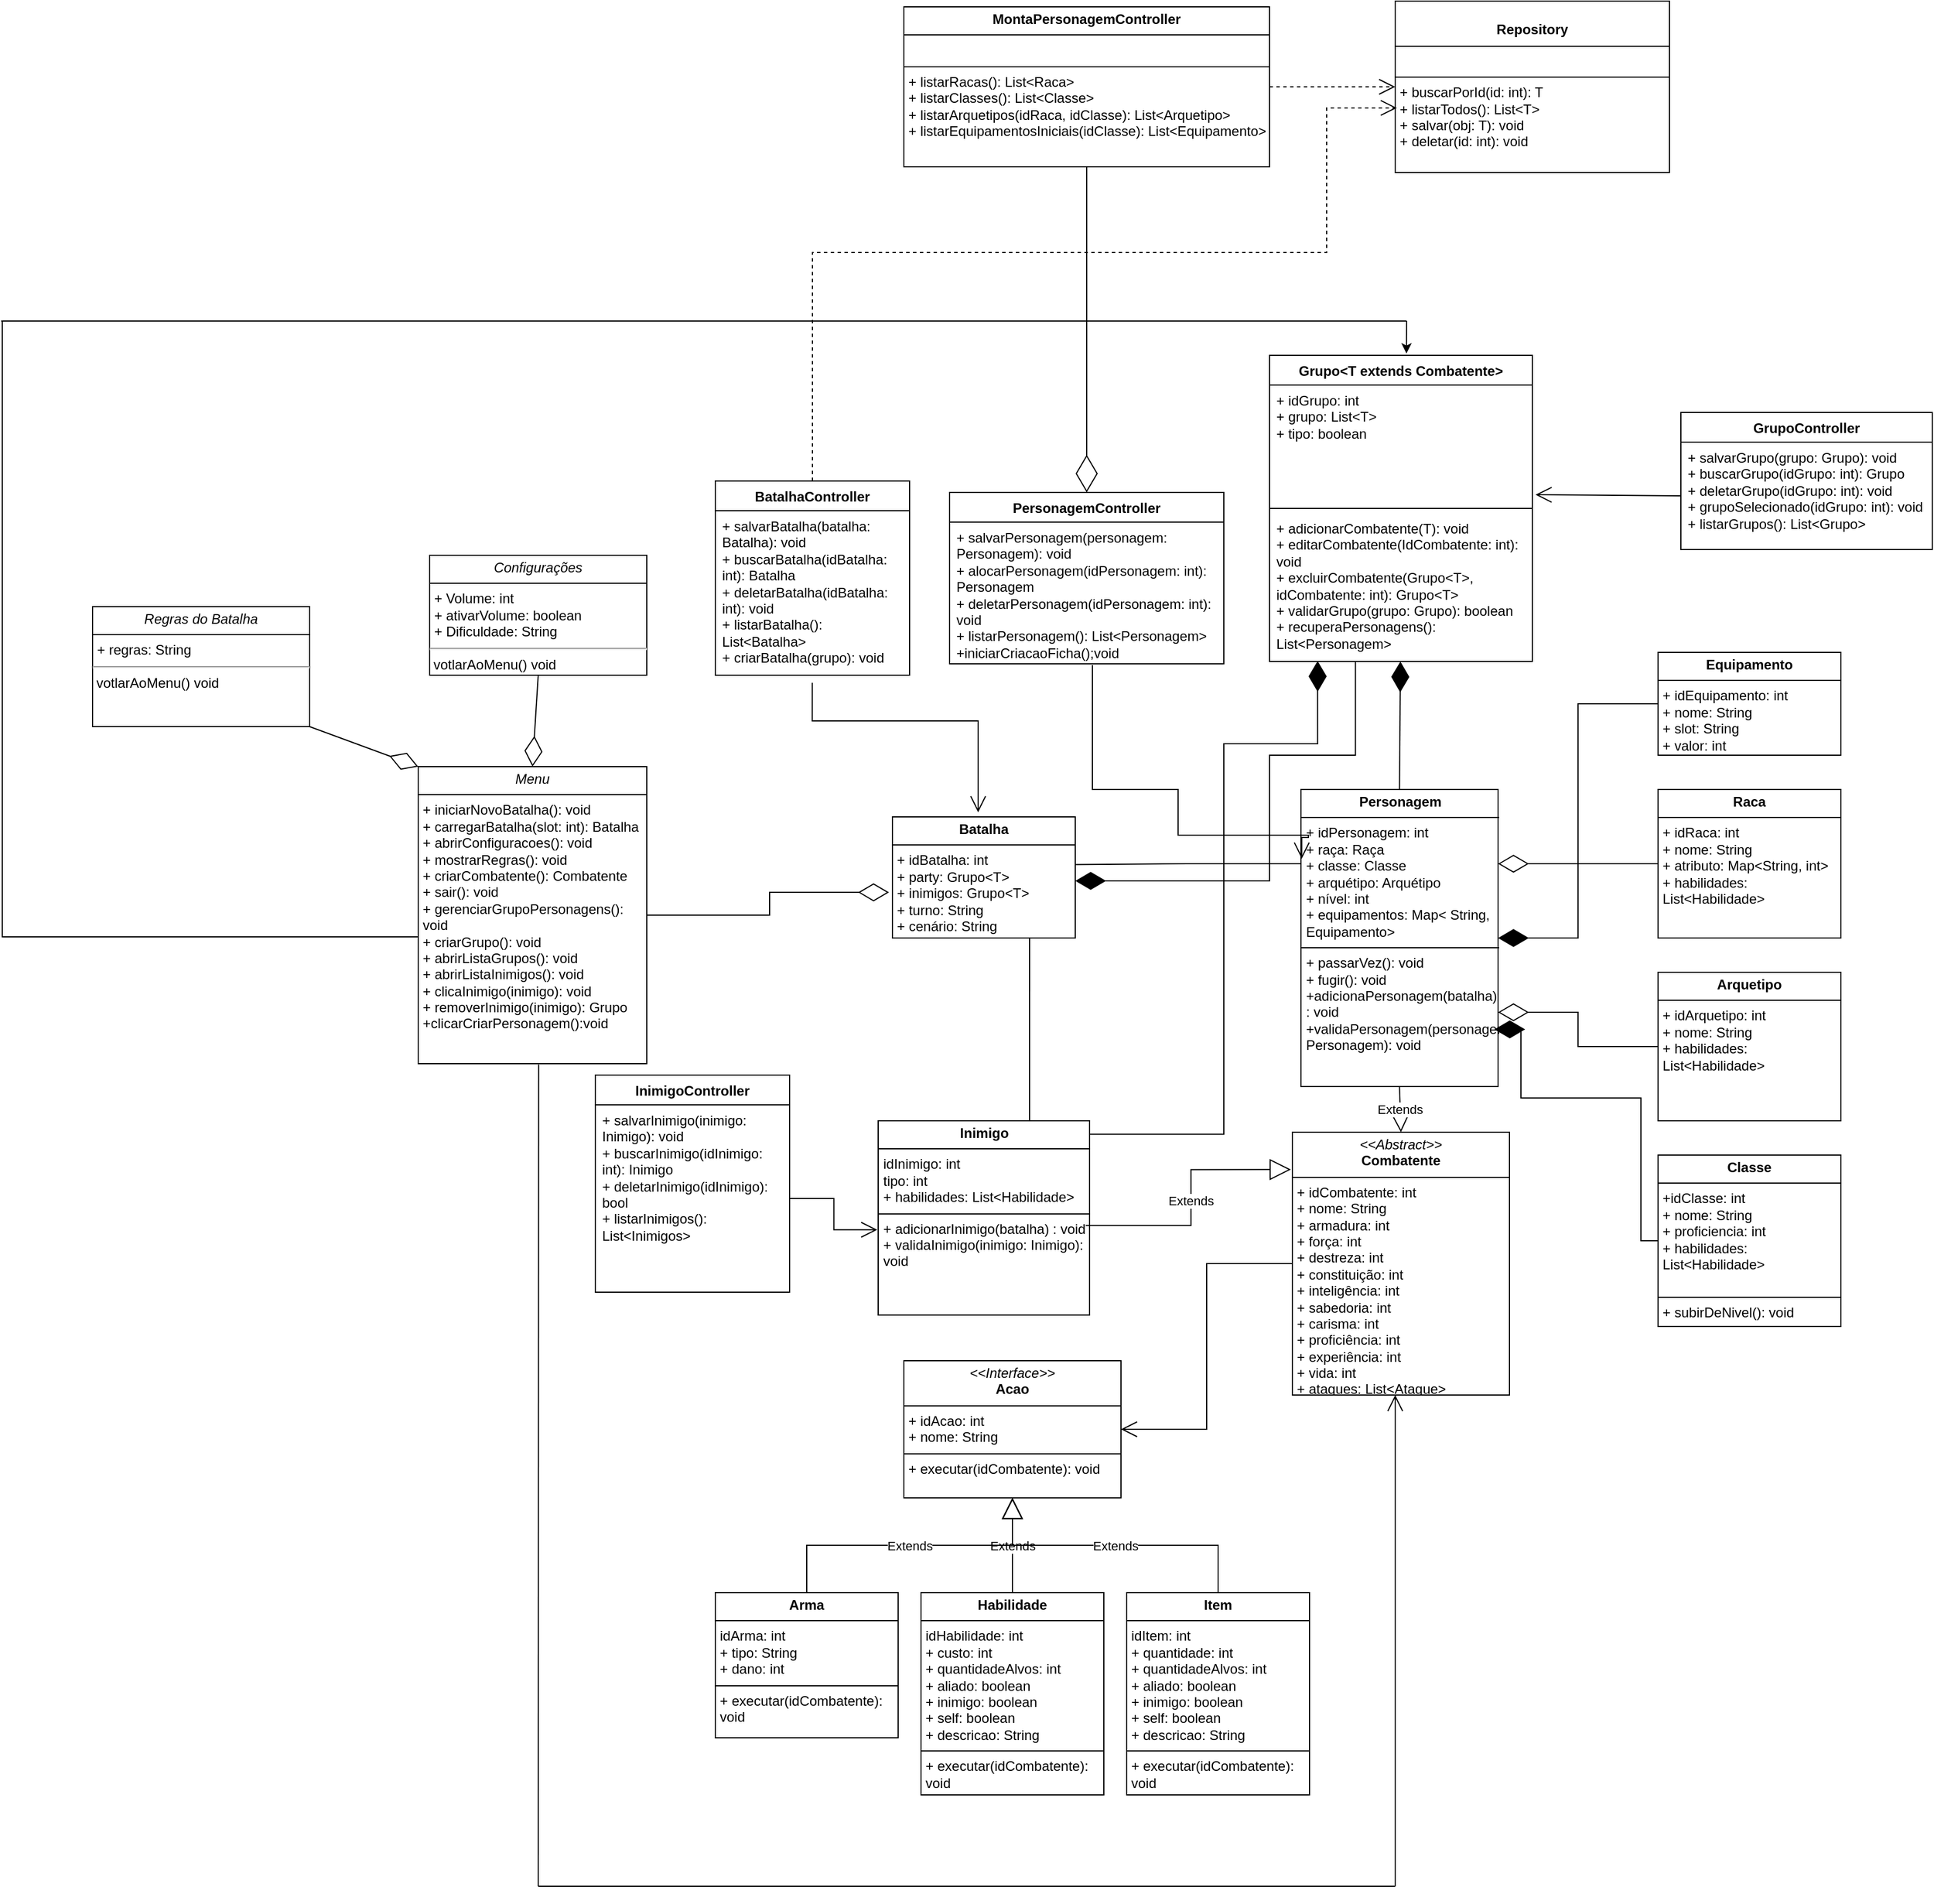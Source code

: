 <mxfile version="27.0.9">
  <diagram name="Página-1" id="_a5yPlvhvjvMh1GZJRpt">
    <mxGraphModel grid="1" page="1" gridSize="10" guides="1" tooltips="1" connect="1" arrows="1" fold="1" pageScale="1" pageWidth="9999" pageHeight="9999" math="0" shadow="0">
      <root>
        <mxCell id="0" />
        <mxCell id="1" parent="0" />
        <mxCell id="iHAAdWjE9QPSHCzv0lH9-59" value="" style="endArrow=diamondThin;endFill=0;endSize=24;html=1;rounded=0;exitX=0;exitY=0.5;exitDx=0;exitDy=0;entryX=1;entryY=0.25;entryDx=0;entryDy=0;edgeStyle=orthogonalEdgeStyle;" edge="1" parent="1" source="iHAAdWjE9QPSHCzv0lH9-84" target="iHAAdWjE9QPSHCzv0lH9-83">
          <mxGeometry width="160" relative="1" as="geometry">
            <mxPoint x="1168.4" y="161.99" as="sourcePoint" />
            <mxPoint x="960" y="110" as="targetPoint" />
          </mxGeometry>
        </mxCell>
        <mxCell id="iHAAdWjE9QPSHCzv0lH9-81" value="&lt;p style=&quot;margin:0px;margin-top:4px;text-align:center;&quot;&gt;&lt;i&gt;&amp;lt;&amp;lt;Abstract&amp;gt;&amp;gt;&lt;/i&gt;&lt;br&gt;&lt;b&gt;Combatente&lt;/b&gt;&lt;/p&gt;&lt;hr size=&quot;1&quot; style=&quot;border-style:solid;&quot;&gt;&lt;p style=&quot;margin:0px;margin-left:4px;&quot;&gt;+ idCombatente: int&lt;/p&gt;&lt;p style=&quot;margin:0px;margin-left:4px;&quot;&gt;+ nome: String&lt;/p&gt;&lt;p style=&quot;margin:0px;margin-left:4px;&quot;&gt;+ armadura: int&lt;/p&gt;&lt;p style=&quot;margin:0px;margin-left:4px;&quot;&gt;+ força: int&lt;/p&gt;&lt;p style=&quot;margin:0px;margin-left:4px;&quot;&gt;+ destreza: int&lt;/p&gt;&lt;p style=&quot;margin:0px;margin-left:4px;&quot;&gt;+ constituição: int&lt;/p&gt;&lt;p style=&quot;margin:0px;margin-left:4px;&quot;&gt;+ inteligência: int&lt;/p&gt;&lt;p style=&quot;margin:0px;margin-left:4px;&quot;&gt;+ sabedoria: int&lt;/p&gt;&lt;p style=&quot;margin:0px;margin-left:4px;&quot;&gt;+ carisma: int&lt;/p&gt;&lt;p style=&quot;margin:0px;margin-left:4px;&quot;&gt;+ proficiência: int&lt;/p&gt;&lt;p style=&quot;margin:0px;margin-left:4px;&quot;&gt;+ experiência: int&lt;/p&gt;&lt;p style=&quot;margin:0px;margin-left:4px;&quot;&gt;+ vida: int&lt;/p&gt;&lt;p style=&quot;margin:0px;margin-left:4px;&quot;&gt;+ ataques: List&amp;lt;Ataque&amp;gt;&lt;/p&gt;" style="verticalAlign=top;align=left;overflow=fill;html=1;whiteSpace=wrap;" vertex="1" parent="1">
          <mxGeometry x="1620" y="260" width="190" height="230" as="geometry" />
        </mxCell>
        <mxCell id="iHAAdWjE9QPSHCzv0lH9-82" value="&lt;p style=&quot;margin:0px;margin-top:4px;text-align:center;&quot;&gt;&lt;b&gt;Inimigo&lt;/b&gt;&lt;/p&gt;&lt;hr size=&quot;1&quot; style=&quot;border-style:solid;&quot;&gt;&lt;p style=&quot;margin:0px;margin-left:4px;&quot;&gt;idInimigo: int&lt;/p&gt;&lt;p style=&quot;margin:0px;margin-left:4px;&quot;&gt;tipo: int&lt;/p&gt;&lt;p style=&quot;margin:0px;margin-left:4px;&quot;&gt;+ habilidades: List&amp;lt;Habilidade&amp;gt;&lt;/p&gt;&lt;hr style=&quot;border-style: solid;&quot; size=&quot;1&quot;&gt;&lt;p style=&quot;margin: 0px 0px 0px 4px;&quot;&gt;+ adicionarInimigo(batalha) : void&lt;/p&gt;&lt;p style=&quot;margin: 0px 0px 0px 4px;&quot;&gt;+ validaInimigo(inimigo: Inimigo): void&lt;/p&gt;" style="verticalAlign=top;align=left;overflow=fill;html=1;whiteSpace=wrap;" vertex="1" parent="1">
          <mxGeometry x="1257.5" y="250" width="185" height="170" as="geometry" />
        </mxCell>
        <mxCell id="Cs_hhDHwrYSzgD-Kk5sW-1" style="edgeStyle=orthogonalEdgeStyle;rounded=0;orthogonalLoop=1;jettySize=auto;html=1;exitX=0;exitY=0.25;exitDx=0;exitDy=0;entryX=0.986;entryY=0.394;entryDx=0;entryDy=0;entryPerimeter=0;endArrow=none;startFill=0;" edge="1" parent="1" source="iHAAdWjE9QPSHCzv0lH9-83" target="iHAAdWjE9QPSHCzv0lH9-128">
          <mxGeometry relative="1" as="geometry">
            <mxPoint x="1470" y="25" as="targetPoint" />
          </mxGeometry>
        </mxCell>
        <mxCell id="iHAAdWjE9QPSHCzv0lH9-83" value="&lt;p style=&quot;margin:0px;margin-top:4px;text-align:center;&quot;&gt;&lt;b&gt;Personagem&lt;/b&gt;&lt;/p&gt;&lt;hr size=&quot;1&quot; style=&quot;border-style:solid;&quot;&gt;&lt;p style=&quot;margin:0px;margin-left:4px;&quot;&gt;+ idPersonagem: int&lt;/p&gt;&lt;p style=&quot;margin:0px;margin-left:4px;&quot;&gt;+ raça: Raça&lt;/p&gt;&lt;p style=&quot;margin:0px;margin-left:4px;&quot;&gt;+ classe: Classe&lt;/p&gt;&lt;p style=&quot;margin:0px;margin-left:4px;&quot;&gt;+ arquétipo: Arquétipo&lt;/p&gt;&lt;p style=&quot;margin:0px;margin-left:4px;&quot;&gt;+ nível: int&lt;/p&gt;&lt;p style=&quot;margin:0px;margin-left:4px;&quot;&gt;+ equipamentos: Map&amp;lt; String, Equipamento&amp;gt;&lt;/p&gt;&lt;hr size=&quot;1&quot; style=&quot;border-style:solid;&quot;&gt;&lt;p style=&quot;margin:0px;margin-left:4px;&quot;&gt;+ passarVez(): void&lt;/p&gt;&lt;p style=&quot;margin:0px;margin-left:4px;&quot;&gt;+ fugir(): void&lt;/p&gt;&lt;p style=&quot;margin:0px;margin-left:4px;&quot;&gt;+adicionaPersonagem(batalha) : void&lt;/p&gt;&lt;p style=&quot;margin:0px;margin-left:4px;&quot;&gt;+validaPersonagem(personagem: Personagem): void&lt;/p&gt;" style="verticalAlign=top;align=left;overflow=fill;html=1;whiteSpace=wrap;" vertex="1" parent="1">
          <mxGeometry x="1627.5" y="-40" width="172.5" height="260" as="geometry" />
        </mxCell>
        <mxCell id="iHAAdWjE9QPSHCzv0lH9-84" value="&lt;p style=&quot;margin:0px;margin-top:4px;text-align:center;&quot;&gt;&lt;b&gt;Equipamento&lt;/b&gt;&lt;/p&gt;&lt;hr size=&quot;1&quot; style=&quot;border-style:solid;&quot;&gt;&lt;p style=&quot;margin:0px;margin-left:4px;&quot;&gt;+ idEquipamento: int&lt;/p&gt;&lt;p style=&quot;margin:0px;margin-left:4px;&quot;&gt;+ nome: String&lt;/p&gt;&lt;p style=&quot;margin:0px;margin-left:4px;&quot;&gt;+ slot: String&lt;/p&gt;&lt;p style=&quot;margin:0px;margin-left:4px;&quot;&gt;+ valor: int&lt;/p&gt;" style="verticalAlign=top;align=left;overflow=fill;html=1;whiteSpace=wrap;" vertex="1" parent="1">
          <mxGeometry x="1940" y="-160" width="160" height="90" as="geometry" />
        </mxCell>
        <mxCell id="iHAAdWjE9QPSHCzv0lH9-87" value="&lt;p style=&quot;margin:0px;margin-top:4px;text-align:center;&quot;&gt;&lt;b&gt;Classe&lt;/b&gt;&lt;/p&gt;&lt;hr size=&quot;1&quot; style=&quot;border-style:solid;&quot;&gt;&lt;p style=&quot;margin:0px;margin-left:4px;&quot;&gt;+idClasse: int&lt;/p&gt;&lt;p style=&quot;margin:0px;margin-left:4px;&quot;&gt;+ nome: String&lt;/p&gt;&lt;p style=&quot;margin:0px;margin-left:4px;&quot;&gt;+ proficiencia: int&lt;/p&gt;&lt;p style=&quot;margin:0px;margin-left:4px;&quot;&gt;+ habilidades: List&amp;lt;Habilidade&amp;gt;&lt;/p&gt;&lt;p style=&quot;margin:0px;margin-left:4px;&quot;&gt;&lt;br&gt;&lt;/p&gt;&lt;hr size=&quot;1&quot; style=&quot;border-style:solid;&quot;&gt;&lt;p style=&quot;margin:0px;margin-left:4px;&quot;&gt;+ subirDeNivel(): void&lt;/p&gt;" style="verticalAlign=top;align=left;overflow=fill;html=1;whiteSpace=wrap;" vertex="1" parent="1">
          <mxGeometry x="1940" y="280" width="160" height="150" as="geometry" />
        </mxCell>
        <mxCell id="iHAAdWjE9QPSHCzv0lH9-88" value="&lt;p style=&quot;margin:0px;margin-top:4px;text-align:center;&quot;&gt;&lt;b&gt;Raca&lt;/b&gt;&lt;/p&gt;&lt;hr size=&quot;1&quot; style=&quot;border-style:solid;&quot;&gt;&lt;p style=&quot;margin:0px;margin-left:4px;&quot;&gt;+ idRaca: int&lt;/p&gt;&lt;p style=&quot;margin:0px;margin-left:4px;&quot;&gt;+ nome: String&lt;/p&gt;&lt;p style=&quot;margin:0px;margin-left:4px;&quot;&gt;+ atributo: Map&amp;lt;String, int&amp;gt;&lt;/p&gt;&lt;p style=&quot;margin:0px;margin-left:4px;&quot;&gt;+ habilidades: List&amp;lt;Habilidade&amp;gt;&lt;/p&gt;&lt;p style=&quot;margin:0px;margin-left:4px;&quot;&gt;&lt;br&gt;&lt;/p&gt;" style="verticalAlign=top;align=left;overflow=fill;html=1;whiteSpace=wrap;" vertex="1" parent="1">
          <mxGeometry x="1940" y="-40" width="160" height="130" as="geometry" />
        </mxCell>
        <mxCell id="iHAAdWjE9QPSHCzv0lH9-90" value="&lt;p style=&quot;margin:0px;margin-top:4px;text-align:center;&quot;&gt;&lt;b&gt;Arquetipo&lt;/b&gt;&lt;/p&gt;&lt;hr size=&quot;1&quot; style=&quot;border-style:solid;&quot;&gt;&lt;p style=&quot;margin:0px;margin-left:4px;&quot;&gt;+ idArquetipo: int&lt;/p&gt;&lt;p style=&quot;margin:0px;margin-left:4px;&quot;&gt;+ nome: String&lt;/p&gt;&lt;p style=&quot;margin:0px;margin-left:4px;&quot;&gt;+ habilidades: List&amp;lt;Habilidade&amp;gt;&lt;/p&gt;&lt;p style=&quot;margin:0px;margin-left:4px;&quot;&gt;&lt;br&gt;&lt;/p&gt;" style="verticalAlign=top;align=left;overflow=fill;html=1;whiteSpace=wrap;" vertex="1" parent="1">
          <mxGeometry x="1940" y="120" width="160" height="130" as="geometry" />
        </mxCell>
        <mxCell id="iHAAdWjE9QPSHCzv0lH9-128" value="&lt;p style=&quot;margin:0px;margin-top:4px;text-align:center;&quot;&gt;&lt;b&gt;Batalha&lt;/b&gt;&lt;/p&gt;&lt;hr size=&quot;1&quot; style=&quot;border-style:solid;&quot;&gt;&lt;p style=&quot;margin:0px;margin-left:4px;&quot;&gt;+ idBatalha: int&lt;/p&gt;&lt;p style=&quot;margin:0px;margin-left:4px;&quot;&gt;&lt;span style=&quot;background-color: transparent; color: light-dark(rgb(0, 0, 0), rgb(255, 255, 255));&quot;&gt;+ party: Grupo&amp;lt;T&amp;gt;&lt;/span&gt;&lt;/p&gt;&lt;p style=&quot;margin:0px;margin-left:4px;&quot;&gt;&lt;span style=&quot;background-color: transparent; color: light-dark(rgb(0, 0, 0), rgb(255, 255, 255));&quot;&gt;+ inimigos: Grupo&amp;lt;T&amp;gt;&lt;/span&gt;&lt;/p&gt;&lt;p style=&quot;margin:0px;margin-left:4px;&quot;&gt;+ turno: String&lt;/p&gt;&lt;p style=&quot;margin:0px;margin-left:4px;&quot;&gt;+ cenário: String&lt;/p&gt;" style="verticalAlign=top;align=left;overflow=fill;html=1;whiteSpace=wrap;" vertex="1" parent="1">
          <mxGeometry x="1270" y="-16" width="160" height="106" as="geometry" />
        </mxCell>
        <mxCell id="iHAAdWjE9QPSHCzv0lH9-138" value="&lt;p style=&quot;margin:0px;margin-top:4px;text-align:center;&quot;&gt;&lt;b&gt;Item&lt;/b&gt;&lt;/p&gt;&lt;hr size=&quot;1&quot; style=&quot;border-style:solid;&quot;&gt;&lt;p style=&quot;margin:0px;margin-left:4px;&quot;&gt;idItem: int&lt;/p&gt;&lt;p style=&quot;margin:0px;margin-left:4px;&quot;&gt;+&amp;nbsp;&lt;span style=&quot;background-color: transparent; color: light-dark(rgb(0, 0, 0), rgb(255, 255, 255));&quot;&gt;quantidade: int&lt;/span&gt;&lt;/p&gt;&lt;p style=&quot;margin: 0px 0px 0px 4px;&quot;&gt;+ quantidadeAlvos: int&lt;/p&gt;&lt;p style=&quot;margin: 0px 0px 0px 4px;&quot;&gt;+ aliado: boolean&lt;/p&gt;&lt;p style=&quot;margin: 0px 0px 0px 4px;&quot;&gt;+ inimigo: boolean&lt;/p&gt;&lt;p style=&quot;margin: 0px 0px 0px 4px;&quot;&gt;+ self: boolean&lt;/p&gt;&lt;p style=&quot;margin: 0px 0px 0px 4px;&quot;&gt;+ descricao: String&lt;/p&gt;&lt;hr size=&quot;1&quot; style=&quot;border-style:solid;&quot;&gt;&lt;p style=&quot;margin:0px;margin-left:4px;&quot;&gt;+ executar(idCombatente): void&lt;/p&gt;" style="verticalAlign=top;align=left;overflow=fill;html=1;whiteSpace=wrap;" vertex="1" parent="1">
          <mxGeometry x="1475" y="663" width="160" height="177" as="geometry" />
        </mxCell>
        <mxCell id="iHAAdWjE9QPSHCzv0lH9-140" value="&lt;p style=&quot;margin:0px;margin-top:4px;text-align:center;&quot;&gt;&lt;b&gt;Habilidade&lt;/b&gt;&lt;/p&gt;&lt;hr size=&quot;1&quot; style=&quot;border-style:solid;&quot;&gt;&lt;p style=&quot;margin:0px;margin-left:4px;&quot;&gt;&lt;span style=&quot;background-color: transparent; color: light-dark(rgb(0, 0, 0), rgb(255, 255, 255));&quot;&gt;idHabilidade: int&lt;/span&gt;&lt;/p&gt;&lt;p style=&quot;margin:0px;margin-left:4px;&quot;&gt;&lt;span style=&quot;background-color: transparent; color: light-dark(rgb(0, 0, 0), rgb(255, 255, 255));&quot;&gt;+&amp;nbsp;&lt;/span&gt;&lt;span style=&quot;background-color: transparent; color: light-dark(rgb(0, 0, 0), rgb(255, 255, 255));&quot;&gt;custo: int&lt;/span&gt;&lt;/p&gt;&lt;p style=&quot;margin: 0px 0px 0px 4px;&quot;&gt;+ quantidadeAlvos: int&lt;/p&gt;&lt;p style=&quot;margin: 0px 0px 0px 4px;&quot;&gt;+ aliado: boolean&lt;/p&gt;&lt;p style=&quot;margin: 0px 0px 0px 4px;&quot;&gt;+ inimigo: boolean&lt;/p&gt;&lt;p style=&quot;margin: 0px 0px 0px 4px;&quot;&gt;+ self: boolean&lt;/p&gt;&lt;p style=&quot;margin: 0px 0px 0px 4px;&quot;&gt;+ descricao: String&lt;/p&gt;&lt;hr size=&quot;1&quot; style=&quot;border-style:solid;&quot;&gt;&lt;p style=&quot;margin:0px;margin-left:4px;&quot;&gt;+&amp;nbsp;&lt;span style=&quot;background-color: transparent; color: light-dark(rgb(0, 0, 0), rgb(255, 255, 255));&quot;&gt;executar(idCombatente): void&lt;/span&gt;&lt;/p&gt;" style="verticalAlign=top;align=left;overflow=fill;html=1;whiteSpace=wrap;" vertex="1" parent="1">
          <mxGeometry x="1295" y="663" width="160" height="177" as="geometry" />
        </mxCell>
        <mxCell id="iHAAdWjE9QPSHCzv0lH9-141" value="&lt;p style=&quot;margin:0px;margin-top:4px;text-align:center;&quot;&gt;&lt;b&gt;Arma&lt;/b&gt;&lt;/p&gt;&lt;hr size=&quot;1&quot; style=&quot;border-style:solid;&quot;&gt;&lt;p style=&quot;margin:0px;margin-left:4px;&quot;&gt;idArma: int&lt;/p&gt;&lt;p style=&quot;margin:0px;margin-left:4px;&quot;&gt;+ tipo: String&lt;/p&gt;&lt;p style=&quot;margin:0px;margin-left:4px;&quot;&gt;+ dano: int&lt;/p&gt;&lt;hr size=&quot;1&quot; style=&quot;border-style:solid;&quot;&gt;&lt;p style=&quot;margin:0px;margin-left:4px;&quot;&gt;+&amp;nbsp;&lt;span style=&quot;background-color: transparent; color: light-dark(rgb(0, 0, 0), rgb(255, 255, 255));&quot;&gt;executar(idCombatente): void&lt;/span&gt;&lt;/p&gt;" style="verticalAlign=top;align=left;overflow=fill;html=1;whiteSpace=wrap;" vertex="1" parent="1">
          <mxGeometry x="1115" y="663" width="160" height="127" as="geometry" />
        </mxCell>
        <mxCell id="iHAAdWjE9QPSHCzv0lH9-142" value="" style="endArrow=open;endFill=1;endSize=12;html=1;rounded=0;exitX=0;exitY=0.5;exitDx=0;exitDy=0;entryX=1;entryY=0.5;entryDx=0;entryDy=0;edgeStyle=orthogonalEdgeStyle;" edge="1" parent="1" source="iHAAdWjE9QPSHCzv0lH9-81" target="iHAAdWjE9QPSHCzv0lH9-143">
          <mxGeometry width="160" relative="1" as="geometry">
            <mxPoint x="1350" y="390" as="sourcePoint" />
            <mxPoint x="1520" y="420" as="targetPoint" />
          </mxGeometry>
        </mxCell>
        <mxCell id="iHAAdWjE9QPSHCzv0lH9-143" value="&lt;p style=&quot;margin:0px;margin-top:4px;text-align:center;&quot;&gt;&lt;i&gt;&amp;lt;&amp;lt;Interface&amp;gt;&amp;gt;&lt;/i&gt;&lt;br&gt;&lt;b&gt;Acao&lt;/b&gt;&lt;/p&gt;&lt;hr size=&quot;1&quot; style=&quot;border-style:solid;&quot;&gt;&lt;p style=&quot;margin:0px;margin-left:4px;&quot;&gt;+ idAcao: int&lt;/p&gt;&lt;p style=&quot;margin:0px;margin-left:4px;&quot;&gt;+ nome: String&lt;/p&gt;&lt;hr size=&quot;1&quot; style=&quot;border-style:solid;&quot;&gt;&lt;p style=&quot;margin:0px;margin-left:4px;&quot;&gt;+ executar(idCombatente): void&lt;/p&gt;" style="verticalAlign=top;align=left;overflow=fill;html=1;whiteSpace=wrap;" vertex="1" parent="1">
          <mxGeometry x="1280" y="460" width="190" height="120" as="geometry" />
        </mxCell>
        <mxCell id="iHAAdWjE9QPSHCzv0lH9-144" value="" style="endArrow=diamondThin;endFill=0;endSize=24;html=1;rounded=0;exitX=0;exitY=0.5;exitDx=0;exitDy=0;entryX=1;entryY=0.75;entryDx=0;entryDy=0;edgeStyle=orthogonalEdgeStyle;" edge="1" parent="1" source="iHAAdWjE9QPSHCzv0lH9-90" target="iHAAdWjE9QPSHCzv0lH9-83">
          <mxGeometry width="160" relative="1" as="geometry">
            <mxPoint x="1880" y="270" as="sourcePoint" />
            <mxPoint x="2040" y="270" as="targetPoint" />
          </mxGeometry>
        </mxCell>
        <mxCell id="iHAAdWjE9QPSHCzv0lH9-145" value="" style="endArrow=diamondThin;endFill=1;endSize=24;html=1;rounded=0;entryX=1;entryY=0.5;entryDx=0;entryDy=0;exitX=0;exitY=0.5;exitDx=0;exitDy=0;edgeStyle=orthogonalEdgeStyle;" edge="1" parent="1" source="iHAAdWjE9QPSHCzv0lH9-88" target="iHAAdWjE9QPSHCzv0lH9-83">
          <mxGeometry width="160" relative="1" as="geometry">
            <mxPoint x="1880" y="150" as="sourcePoint" />
            <mxPoint x="2040" y="150" as="targetPoint" />
          </mxGeometry>
        </mxCell>
        <mxCell id="iHAAdWjE9QPSHCzv0lH9-146" value="" style="endArrow=diamondThin;endFill=1;endSize=24;html=1;rounded=0;entryX=0.75;entryY=1;entryDx=0;entryDy=0;edgeStyle=orthogonalEdgeStyle;" edge="1" parent="1">
          <mxGeometry width="160" relative="1" as="geometry">
            <mxPoint x="1940" y="355" as="sourcePoint" />
            <mxPoint x="1823.75" y="170" as="targetPoint" />
            <Array as="points">
              <mxPoint x="1925" y="355" />
              <mxPoint x="1925" y="230" />
              <mxPoint x="1820" y="230" />
            </Array>
          </mxGeometry>
        </mxCell>
        <mxCell id="JM1ONhOtBjRij3e5JYiU-17" value="" style="edgeStyle=orthogonalEdgeStyle;rounded=0;orthogonalLoop=1;jettySize=auto;html=1;endArrow=none;startFill=0;" edge="1" parent="1" source="VGVoNSdA1kauDRPLX8II-2">
          <mxGeometry relative="1" as="geometry">
            <mxPoint x="490" y="-450" as="targetPoint" />
            <Array as="points">
              <mxPoint x="491" y="89" />
              <mxPoint x="491" y="-450" />
            </Array>
          </mxGeometry>
        </mxCell>
        <mxCell id="VGVoNSdA1kauDRPLX8II-2" value="&lt;p style=&quot;margin:0px;margin-top:4px;text-align:center;&quot;&gt;&lt;i&gt;Menu&lt;/i&gt;&lt;/p&gt;&lt;hr size=&quot;1&quot; style=&quot;border-style:solid;&quot;&gt;&lt;p style=&quot;margin:0px;margin-left:4px;&quot;&gt;+ iniciarNovoBatalha(): void&amp;nbsp; &amp;nbsp; &amp;nbsp; &amp;nbsp;&lt;/p&gt;&lt;p style=&quot;margin:0px;margin-left:4px;&quot;&gt;+ carregarBatalha(slot: int): Batalha&lt;/p&gt;&lt;p style=&quot;margin:0px;margin-left:4px;&quot;&gt;+ abrirConfiguracoes(): void&amp;nbsp;&lt;/p&gt;&lt;p style=&quot;margin:0px;margin-left:4px;&quot;&gt;+ mostrarRegras(): void&lt;/p&gt;&lt;p style=&quot;margin:0px;margin-left:4px;&quot;&gt;+ criarCombatente(): Combatente&lt;/p&gt;&lt;p style=&quot;margin:0px;margin-left:4px;&quot;&gt;+ sair(): void&lt;/p&gt;&lt;p style=&quot;margin:0px;margin-left:4px;&quot;&gt;+ gerenciarGrupoPersonagens(): void&lt;/p&gt;&lt;p style=&quot;margin:0px;margin-left:4px;&quot;&gt;+ criarGrupo(): void&lt;/p&gt;&lt;p style=&quot;margin:0px;margin-left:4px;&quot;&gt;+ abrirListaGrupos(): void&lt;/p&gt;&lt;p style=&quot;margin:0px;margin-left:4px;&quot;&gt;+ abrirListaInimigos(): void&lt;/p&gt;&lt;p style=&quot;margin:0px;margin-left:4px;&quot;&gt;+ clicaInimigo(inimigo): void&lt;/p&gt;&lt;p style=&quot;margin:0px;margin-left:4px;&quot;&gt;+ removerInimigo(inimigo): Grupo&lt;/p&gt;&lt;p style=&quot;margin:0px;margin-left:4px;&quot;&gt;+clicarCriarPersonagem():void&lt;/p&gt;" style="verticalAlign=top;align=left;overflow=fill;html=1;whiteSpace=wrap;" vertex="1" parent="1">
          <mxGeometry x="855" y="-60" width="200" height="260" as="geometry" />
        </mxCell>
        <mxCell id="VGVoNSdA1kauDRPLX8II-4" value="&lt;p style=&quot;margin:0px;margin-top:4px;text-align:center;&quot;&gt;&lt;i&gt;Regras do Batalha&lt;/i&gt;&lt;/p&gt;&lt;hr size=&quot;1&quot; style=&quot;border-style:solid;&quot;&gt;&lt;p style=&quot;margin:0px;margin-left:4px;&quot;&gt;+ regras: String&lt;/p&gt;&lt;hr&gt;&amp;nbsp;votlarAoMenu() void" style="verticalAlign=top;align=left;overflow=fill;html=1;whiteSpace=wrap;" vertex="1" parent="1">
          <mxGeometry x="570" y="-200" width="190" height="105" as="geometry" />
        </mxCell>
        <mxCell id="VGVoNSdA1kauDRPLX8II-14" value="&lt;p style=&quot;margin:0px;margin-top:4px;text-align:center;&quot;&gt;&lt;i&gt;Configurações&lt;/i&gt;&lt;/p&gt;&lt;hr size=&quot;1&quot; style=&quot;border-style:solid;&quot;&gt;&lt;p style=&quot;margin:0px;margin-left:4px;&quot;&gt;+ Volume: int&lt;/p&gt;&lt;p style=&quot;margin:0px;margin-left:4px;&quot;&gt;+ ativarVolume: boolean&lt;/p&gt;&lt;p style=&quot;margin:0px;margin-left:4px;&quot;&gt;+ Dificuldade: String&lt;/p&gt;&lt;hr&gt;&amp;nbsp;votlarAoMenu() void" style="verticalAlign=top;align=left;overflow=fill;html=1;whiteSpace=wrap;" vertex="1" parent="1">
          <mxGeometry x="865" y="-245" width="190" height="105" as="geometry" />
        </mxCell>
        <mxCell id="VGVoNSdA1kauDRPLX8II-16" value="" style="endArrow=open;endFill=1;endSize=12;html=1;rounded=0;entryX=0.5;entryY=1;entryDx=0;entryDy=0;" edge="1" parent="1">
          <mxGeometry width="160" relative="1" as="geometry">
            <mxPoint x="1710" y="920" as="sourcePoint" />
            <mxPoint x="1710" y="490" as="targetPoint" />
          </mxGeometry>
        </mxCell>
        <mxCell id="VGVoNSdA1kauDRPLX8II-19" value="" style="endArrow=none;html=1;rounded=0;" edge="1" parent="1">
          <mxGeometry width="50" height="50" relative="1" as="geometry">
            <mxPoint x="960" y="920" as="sourcePoint" />
            <mxPoint x="1710" y="920" as="targetPoint" />
          </mxGeometry>
        </mxCell>
        <mxCell id="VGVoNSdA1kauDRPLX8II-21" value="" style="endArrow=none;html=1;rounded=0;exitX=0.527;exitY=1.003;exitDx=0;exitDy=0;exitPerimeter=0;" edge="1" parent="1" source="VGVoNSdA1kauDRPLX8II-2">
          <mxGeometry width="50" height="50" relative="1" as="geometry">
            <mxPoint x="960" y="130" as="sourcePoint" />
            <mxPoint x="960" y="920" as="targetPoint" />
          </mxGeometry>
        </mxCell>
        <mxCell id="oElnw2Wf1D5d3-JwbpOK-4" value="" style="endArrow=diamondThin;endFill=0;endSize=24;html=1;rounded=0;exitX=0.5;exitY=1;exitDx=0;exitDy=0;entryX=0.5;entryY=0;entryDx=0;entryDy=0;" edge="1" parent="1" source="VGVoNSdA1kauDRPLX8II-14" target="VGVoNSdA1kauDRPLX8II-2">
          <mxGeometry width="160" relative="1" as="geometry">
            <mxPoint x="980" y="40" as="sourcePoint" />
            <mxPoint x="1140" y="40" as="targetPoint" />
          </mxGeometry>
        </mxCell>
        <mxCell id="oElnw2Wf1D5d3-JwbpOK-5" value="" style="endArrow=diamondThin;endFill=0;endSize=24;html=1;rounded=0;exitX=1;exitY=1;exitDx=0;exitDy=0;entryX=0;entryY=0;entryDx=0;entryDy=0;" edge="1" parent="1" source="VGVoNSdA1kauDRPLX8II-4" target="VGVoNSdA1kauDRPLX8II-2">
          <mxGeometry width="160" relative="1" as="geometry">
            <mxPoint x="1110" y="210" as="sourcePoint" />
            <mxPoint x="1270" y="210" as="targetPoint" />
          </mxGeometry>
        </mxCell>
        <mxCell id="oElnw2Wf1D5d3-JwbpOK-6" value="" style="endArrow=diamondThin;endFill=0;endSize=24;html=1;rounded=0;exitX=1;exitY=0.5;exitDx=0;exitDy=0;entryX=-0.019;entryY=0.623;entryDx=0;entryDy=0;entryPerimeter=0;edgeStyle=orthogonalEdgeStyle;" edge="1" parent="1" source="VGVoNSdA1kauDRPLX8II-2" target="iHAAdWjE9QPSHCzv0lH9-128">
          <mxGeometry width="160" relative="1" as="geometry">
            <mxPoint x="1110" y="40" as="sourcePoint" />
            <mxPoint x="1270" y="40" as="targetPoint" />
          </mxGeometry>
        </mxCell>
        <mxCell id="JM1ONhOtBjRij3e5JYiU-7" value="Grupo&amp;lt;T extends Combatente&amp;gt;" style="swimlane;fontStyle=1;align=center;verticalAlign=top;childLayout=stackLayout;horizontal=1;startSize=26;horizontalStack=0;resizeParent=1;resizeParentMax=0;resizeLast=0;collapsible=1;marginBottom=0;whiteSpace=wrap;html=1;" vertex="1" parent="1">
          <mxGeometry x="1600" y="-420" width="230" height="268" as="geometry">
            <mxRectangle x="220" y="60" width="70" height="30" as="alternateBounds" />
          </mxGeometry>
        </mxCell>
        <mxCell id="JM1ONhOtBjRij3e5JYiU-8" value="&lt;div&gt;+ idGrupo: int&lt;/div&gt;+ grupo: List&amp;lt;T&amp;gt;&lt;br&gt;+ tipo: boolean" style="text;strokeColor=none;fillColor=none;align=left;verticalAlign=top;spacingLeft=4;spacingRight=4;overflow=hidden;rotatable=0;points=[[0,0.5],[1,0.5]];portConstraint=eastwest;whiteSpace=wrap;html=1;" vertex="1" parent="JM1ONhOtBjRij3e5JYiU-7">
          <mxGeometry y="26" width="230" height="104" as="geometry" />
        </mxCell>
        <mxCell id="JM1ONhOtBjRij3e5JYiU-9" value="" style="line;strokeWidth=1;fillColor=none;align=left;verticalAlign=middle;spacingTop=-1;spacingLeft=3;spacingRight=3;rotatable=0;labelPosition=right;points=[];portConstraint=eastwest;strokeColor=inherit;" vertex="1" parent="JM1ONhOtBjRij3e5JYiU-7">
          <mxGeometry y="130" width="230" height="8" as="geometry" />
        </mxCell>
        <mxCell id="JM1ONhOtBjRij3e5JYiU-10" value="&lt;div&gt;&lt;span style=&quot;background-color: transparent; color: light-dark(rgb(0, 0, 0), rgb(255, 255, 255));&quot;&gt;+ adicionarCombatente&lt;/span&gt;&lt;span style=&quot;background-color: transparent; color: light-dark(rgb(0, 0, 0), rgb(255, 255, 255));&quot;&gt;(T&lt;/span&gt;&lt;span style=&quot;background-color: transparent; color: light-dark(rgb(0, 0, 0), rgb(255, 255, 255));&quot;&gt;): void&lt;/span&gt;&lt;/div&gt;&lt;div&gt;+ editarCombatente&lt;span style=&quot;background-color: transparent; color: light-dark(rgb(0, 0, 0), rgb(255, 255, 255));&quot;&gt;(IdCombatente: int&lt;/span&gt;&lt;span style=&quot;background-color: transparent; color: light-dark(rgb(0, 0, 0), rgb(255, 255, 255));&quot;&gt;): void&lt;/span&gt;&lt;div&gt;&lt;span style=&quot;background-color: transparent; color: light-dark(rgb(0, 0, 0), rgb(255, 255, 255));&quot;&gt;+ excluirCombatente(Grupo&amp;lt;T&amp;gt;, idCombatente: int): Grupo&amp;lt;T&amp;gt;&lt;/span&gt;&lt;/div&gt;&lt;/div&gt;&lt;div&gt;+ validarGrupo(grupo: Grupo): boolean&lt;span style=&quot;background-color: transparent; color: light-dark(rgb(0, 0, 0), rgb(255, 255, 255));&quot;&gt;&lt;/span&gt;&lt;/div&gt;&lt;div&gt;+ recuperaPersonagens(): List&amp;lt;Personagem&amp;gt;&lt;/div&gt;" style="text;strokeColor=none;fillColor=none;align=left;verticalAlign=top;spacingLeft=4;spacingRight=4;overflow=hidden;rotatable=0;points=[[0,0.5],[1,0.5]];portConstraint=eastwest;whiteSpace=wrap;html=1;" vertex="1" parent="JM1ONhOtBjRij3e5JYiU-7">
          <mxGeometry y="138" width="230" height="130" as="geometry" />
        </mxCell>
        <mxCell id="JM1ONhOtBjRij3e5JYiU-13" value="" style="endArrow=diamondThin;endFill=1;endSize=24;html=1;rounded=0;exitX=0.5;exitY=0;exitDx=0;exitDy=0;" edge="1" parent="1" source="iHAAdWjE9QPSHCzv0lH9-83" target="JM1ONhOtBjRij3e5JYiU-10">
          <mxGeometry width="160" relative="1" as="geometry">
            <mxPoint x="1800" y="-96" as="sourcePoint" />
            <mxPoint x="1650" y="-70" as="targetPoint" />
          </mxGeometry>
        </mxCell>
        <mxCell id="JM1ONhOtBjRij3e5JYiU-20" value="" style="endArrow=none;html=1;rounded=0;startFill=0;edgeStyle=orthogonalEdgeStyle;" edge="1" parent="1">
          <mxGeometry width="50" height="50" relative="1" as="geometry">
            <mxPoint x="490" y="-450" as="sourcePoint" />
            <mxPoint x="1720" y="-450" as="targetPoint" />
            <Array as="points">
              <mxPoint x="490" y="-450" />
            </Array>
          </mxGeometry>
        </mxCell>
        <mxCell id="JM1ONhOtBjRij3e5JYiU-23" value="" style="endArrow=classic;html=1;rounded=0;entryX=0.521;entryY=-0.006;entryDx=0;entryDy=0;entryPerimeter=0;" edge="1" parent="1" target="JM1ONhOtBjRij3e5JYiU-7">
          <mxGeometry width="50" height="50" relative="1" as="geometry">
            <mxPoint x="1720" y="-450" as="sourcePoint" />
            <mxPoint x="1730" y="-450" as="targetPoint" />
          </mxGeometry>
        </mxCell>
        <mxCell id="mDxcm6M0Cwam5z7Qv1Eb-4" value="GrupoController" style="swimlane;fontStyle=1;align=center;verticalAlign=top;childLayout=stackLayout;horizontal=1;startSize=26;horizontalStack=0;resizeParent=1;resizeParentMax=0;resizeLast=0;collapsible=1;marginBottom=0;whiteSpace=wrap;html=1;" vertex="1" parent="1">
          <mxGeometry x="1960" y="-370" width="220" height="120" as="geometry" />
        </mxCell>
        <mxCell id="mDxcm6M0Cwam5z7Qv1Eb-5" value="&lt;div&gt;&lt;div&gt;&lt;span style=&quot;background-color: transparent; color: light-dark(rgb(0, 0, 0), rgb(255, 255, 255));&quot;&gt;+ salvarGrupo(grupo: Grupo): void&lt;/span&gt;&lt;/div&gt;&lt;/div&gt;&lt;div&gt;&lt;div&gt;+ buscarGrupo(idGrupo: int): Grupo&lt;/div&gt;&lt;div&gt;+ deletarGrupo(idGrupo: int): void&lt;/div&gt;&lt;div&gt;+ grupoSelecionado(idGrupo: int): void&lt;/div&gt;&lt;div&gt;+ listarGrupos(): List&amp;lt;Grupo&amp;gt;&lt;/div&gt;&lt;/div&gt;" style="text;strokeColor=none;fillColor=none;align=left;verticalAlign=top;spacingLeft=4;spacingRight=4;overflow=hidden;rotatable=0;points=[[0,0.5],[1,0.5]];portConstraint=eastwest;whiteSpace=wrap;html=1;" vertex="1" parent="mDxcm6M0Cwam5z7Qv1Eb-4">
          <mxGeometry y="26" width="220" height="94" as="geometry" />
        </mxCell>
        <mxCell id="mDxcm6M0Cwam5z7Qv1Eb-9" value="" style="endArrow=open;endFill=1;endSize=12;html=1;rounded=0;exitX=0;exitY=0.5;exitDx=0;exitDy=0;entryX=1.012;entryY=0.923;entryDx=0;entryDy=0;entryPerimeter=0;" edge="1" parent="1" source="mDxcm6M0Cwam5z7Qv1Eb-5" target="JM1ONhOtBjRij3e5JYiU-8">
          <mxGeometry width="160" relative="1" as="geometry">
            <mxPoint x="1985" y="-331.5" as="sourcePoint" />
            <mxPoint x="1840" y="-286.5" as="targetPoint" />
          </mxGeometry>
        </mxCell>
        <mxCell id="mDxcm6M0Cwam5z7Qv1Eb-11" value="InimigoController" style="swimlane;fontStyle=1;align=center;verticalAlign=top;childLayout=stackLayout;horizontal=1;startSize=26;horizontalStack=0;resizeParent=1;resizeParentMax=0;resizeLast=0;collapsible=1;marginBottom=0;whiteSpace=wrap;html=1;" vertex="1" parent="1">
          <mxGeometry x="1010" y="210" width="170" height="190" as="geometry" />
        </mxCell>
        <mxCell id="mDxcm6M0Cwam5z7Qv1Eb-12" value="&lt;div&gt;&lt;div&gt;&lt;span style=&quot;background-color: transparent; color: light-dark(rgb(0, 0, 0), rgb(255, 255, 255));&quot;&gt;+ salvarInimigo(inimigo: Inimigo): void&lt;/span&gt;&lt;/div&gt;&lt;/div&gt;&lt;div&gt;&lt;div&gt;+ buscarInimigo(idInimigo: int): Inimigo&lt;/div&gt;&lt;div&gt;+ deletarInimigo(idInimigo): bool&lt;/div&gt;&lt;div&gt;+ listarInimigos(): List&amp;lt;Inimigos&amp;gt;&lt;/div&gt;&lt;div&gt;&lt;div&gt;&lt;br&gt;&lt;/div&gt;&lt;/div&gt;&lt;/div&gt;" style="text;strokeColor=none;fillColor=none;align=left;verticalAlign=top;spacingLeft=4;spacingRight=4;overflow=hidden;rotatable=0;points=[[0,0.5],[1,0.5]];portConstraint=eastwest;whiteSpace=wrap;html=1;" vertex="1" parent="mDxcm6M0Cwam5z7Qv1Eb-11">
          <mxGeometry y="26" width="170" height="164" as="geometry" />
        </mxCell>
        <mxCell id="mDxcm6M0Cwam5z7Qv1Eb-14" value="" style="endArrow=open;endFill=1;endSize=12;html=1;rounded=0;exitX=1;exitY=0.5;exitDx=0;exitDy=0;entryX=-0.004;entryY=0.561;entryDx=0;entryDy=0;entryPerimeter=0;edgeStyle=orthogonalEdgeStyle;" edge="1" parent="1" source="mDxcm6M0Cwam5z7Qv1Eb-12" target="iHAAdWjE9QPSHCzv0lH9-82">
          <mxGeometry width="160" relative="1" as="geometry">
            <mxPoint x="1225" y="330" as="sourcePoint" />
            <mxPoint x="1080" y="375" as="targetPoint" />
          </mxGeometry>
        </mxCell>
        <mxCell id="mDxcm6M0Cwam5z7Qv1Eb-15" value="PersonagemController" style="swimlane;fontStyle=1;align=center;verticalAlign=top;childLayout=stackLayout;horizontal=1;startSize=26;horizontalStack=0;resizeParent=1;resizeParentMax=0;resizeLast=0;collapsible=1;marginBottom=0;whiteSpace=wrap;html=1;" vertex="1" parent="1">
          <mxGeometry x="1320" y="-300" width="240" height="150" as="geometry" />
        </mxCell>
        <mxCell id="mDxcm6M0Cwam5z7Qv1Eb-16" value="&lt;div&gt;&lt;div&gt;&lt;span style=&quot;background-color: transparent; color: light-dark(rgb(0, 0, 0), rgb(255, 255, 255));&quot;&gt;+ salvarPersonagem(personagem: Personagem): void&lt;/span&gt;&lt;/div&gt;&lt;/div&gt;&lt;div&gt;&lt;div&gt;+ alocarPersonagem(idPersonagem: int): Personagem&lt;/div&gt;&lt;div&gt;+ deletarPersonagem(idPersonagem: int): void&lt;/div&gt;&lt;div&gt;+ listarPersonagem(): List&amp;lt;Personagem&amp;gt;&lt;br&gt;+iniciarCriacaoFicha();void&lt;/div&gt;&lt;/div&gt;" style="text;strokeColor=none;fillColor=none;align=left;verticalAlign=top;spacingLeft=4;spacingRight=4;overflow=hidden;rotatable=0;points=[[0,0.5],[1,0.5]];portConstraint=eastwest;whiteSpace=wrap;html=1;" vertex="1" parent="mDxcm6M0Cwam5z7Qv1Eb-15">
          <mxGeometry y="26" width="240" height="124" as="geometry" />
        </mxCell>
        <mxCell id="L3V3rXhDOu2ZNW8dbt9Z-6" value="Extends" style="endArrow=block;endSize=16;endFill=0;html=1;rounded=0;exitX=0.5;exitY=1;exitDx=0;exitDy=0;entryX=0.5;entryY=0;entryDx=0;entryDy=0;" edge="1" parent="1" source="iHAAdWjE9QPSHCzv0lH9-83" target="iHAAdWjE9QPSHCzv0lH9-81">
          <mxGeometry width="160" relative="1" as="geometry">
            <mxPoint x="660" y="374.29" as="sourcePoint" />
            <mxPoint x="820" y="374.29" as="targetPoint" />
          </mxGeometry>
        </mxCell>
        <mxCell id="L3V3rXhDOu2ZNW8dbt9Z-7" value="Extends" style="endArrow=block;endSize=16;endFill=0;html=1;rounded=0;entryX=-0.007;entryY=0.142;entryDx=0;entryDy=0;entryPerimeter=0;exitX=0.982;exitY=0.539;exitDx=0;exitDy=0;exitPerimeter=0;edgeStyle=orthogonalEdgeStyle;" edge="1" parent="1" source="iHAAdWjE9QPSHCzv0lH9-82" target="iHAAdWjE9QPSHCzv0lH9-81">
          <mxGeometry width="160" relative="1" as="geometry">
            <mxPoint x="1440" y="340" as="sourcePoint" />
            <mxPoint x="1600" y="340" as="targetPoint" />
          </mxGeometry>
        </mxCell>
        <mxCell id="mDxcm6M0Cwam5z7Qv1Eb-18" value="" style="endArrow=open;endFill=1;endSize=12;html=1;rounded=0;edgeStyle=orthogonalEdgeStyle;exitX=0.521;exitY=1.009;exitDx=0;exitDy=0;exitPerimeter=0;entryX=0.004;entryY=0.233;entryDx=0;entryDy=0;entryPerimeter=0;" edge="1" parent="1" source="mDxcm6M0Cwam5z7Qv1Eb-16" target="iHAAdWjE9QPSHCzv0lH9-83">
          <mxGeometry width="160" relative="1" as="geometry">
            <mxPoint x="1460" y="-100" as="sourcePoint" />
            <mxPoint x="1590" y="10" as="targetPoint" />
            <Array as="points">
              <mxPoint x="1445" y="-40" />
              <mxPoint x="1520" y="-40" />
              <mxPoint x="1520" />
              <mxPoint x="1634" />
              <mxPoint x="1634" y="2" />
            </Array>
          </mxGeometry>
        </mxCell>
        <mxCell id="mDxcm6M0Cwam5z7Qv1Eb-23" value="BatalhaController" style="swimlane;fontStyle=1;align=center;verticalAlign=top;childLayout=stackLayout;horizontal=1;startSize=26;horizontalStack=0;resizeParent=1;resizeParentMax=0;resizeLast=0;collapsible=1;marginBottom=0;whiteSpace=wrap;html=1;" vertex="1" parent="1">
          <mxGeometry x="1115" y="-310" width="170" height="170" as="geometry" />
        </mxCell>
        <mxCell id="mDxcm6M0Cwam5z7Qv1Eb-24" value="&lt;div&gt;&lt;div&gt;&lt;span style=&quot;background-color: transparent; color: light-dark(rgb(0, 0, 0), rgb(255, 255, 255));&quot;&gt;+ salvarBatalha(batalha: Batalha): void&lt;/span&gt;&lt;/div&gt;&lt;/div&gt;&lt;div&gt;&lt;div&gt;+ buscarBatalha(idBatalha: int): Batalha&lt;/div&gt;&lt;div&gt;+ deletarBatalha(idBatalha: int): void&lt;/div&gt;&lt;div&gt;+ listarBatalha(): List&amp;lt;Batalha&amp;gt;&lt;/div&gt;&lt;/div&gt;&lt;div&gt;+ criarBatalha(grupo): void&lt;/div&gt;" style="text;strokeColor=none;fillColor=none;align=left;verticalAlign=top;spacingLeft=4;spacingRight=4;overflow=hidden;rotatable=0;points=[[0,0.5],[1,0.5]];portConstraint=eastwest;whiteSpace=wrap;html=1;" vertex="1" parent="mDxcm6M0Cwam5z7Qv1Eb-23">
          <mxGeometry y="26" width="170" height="144" as="geometry" />
        </mxCell>
        <mxCell id="mDxcm6M0Cwam5z7Qv1Eb-25" value="" style="endArrow=open;endFill=1;endSize=12;html=1;rounded=0;exitX=0.499;exitY=1.046;exitDx=0;exitDy=0;exitPerimeter=0;edgeStyle=orthogonalEdgeStyle;" edge="1" parent="1" source="mDxcm6M0Cwam5z7Qv1Eb-24">
          <mxGeometry width="160" relative="1" as="geometry">
            <mxPoint x="1475" y="-89" as="sourcePoint" />
            <mxPoint x="1345" y="-20" as="targetPoint" />
            <Array as="points">
              <mxPoint x="1200" y="-100" />
              <mxPoint x="1345" y="-100" />
            </Array>
          </mxGeometry>
        </mxCell>
        <mxCell id="L3V3rXhDOu2ZNW8dbt9Z-10" value="" style="endArrow=diamondThin;endFill=1;endSize=24;html=1;rounded=0;exitX=1.002;exitY=0.069;exitDx=0;exitDy=0;exitPerimeter=0;edgeStyle=orthogonalEdgeStyle;entryX=0.183;entryY=0.996;entryDx=0;entryDy=0;entryPerimeter=0;" edge="1" parent="1" source="iHAAdWjE9QPSHCzv0lH9-82" target="JM1ONhOtBjRij3e5JYiU-10">
          <mxGeometry width="160" relative="1" as="geometry">
            <mxPoint x="1550" y="270" as="sourcePoint" />
            <mxPoint x="1660" y="-90" as="targetPoint" />
            <Array as="points">
              <mxPoint x="1560" y="262" />
              <mxPoint x="1560" y="-80" />
              <mxPoint x="1642" y="-80" />
            </Array>
          </mxGeometry>
        </mxCell>
        <mxCell id="L3V3rXhDOu2ZNW8dbt9Z-12" value="" style="endArrow=diamondThin;endFill=1;endSize=24;html=1;rounded=0;edgeStyle=orthogonalEdgeStyle;exitX=0.327;exitY=0.999;exitDx=0;exitDy=0;exitPerimeter=0;" edge="1" parent="1" source="JM1ONhOtBjRij3e5JYiU-10" target="iHAAdWjE9QPSHCzv0lH9-128">
          <mxGeometry width="160" relative="1" as="geometry">
            <mxPoint x="1680" y="-70" as="sourcePoint" />
            <mxPoint x="1460" y="40" as="targetPoint" />
            <Array as="points">
              <mxPoint x="1675" y="-70" />
              <mxPoint x="1600" y="-70" />
              <mxPoint x="1600" y="40" />
            </Array>
          </mxGeometry>
        </mxCell>
        <mxCell id="L3V3rXhDOu2ZNW8dbt9Z-13" value="" style="endArrow=none;html=1;rounded=0;entryX=0.75;entryY=1;entryDx=0;entryDy=0;exitX=0.716;exitY=0;exitDx=0;exitDy=0;exitPerimeter=0;" edge="1" parent="1" source="iHAAdWjE9QPSHCzv0lH9-82" target="iHAAdWjE9QPSHCzv0lH9-128">
          <mxGeometry width="50" height="50" relative="1" as="geometry">
            <mxPoint x="1330" y="220" as="sourcePoint" />
            <mxPoint x="1380" y="170" as="targetPoint" />
          </mxGeometry>
        </mxCell>
        <mxCell id="Cs_hhDHwrYSzgD-Kk5sW-2" value="Extends" style="endArrow=block;endSize=16;endFill=0;html=1;rounded=0;entryX=0.5;entryY=1;entryDx=0;entryDy=0;exitX=0.5;exitY=0;exitDx=0;exitDy=0;" edge="1" parent="1" source="iHAAdWjE9QPSHCzv0lH9-140" target="iHAAdWjE9QPSHCzv0lH9-143">
          <mxGeometry width="160" relative="1" as="geometry">
            <mxPoint x="1140" y="610" as="sourcePoint" />
            <mxPoint x="1300" y="610" as="targetPoint" />
          </mxGeometry>
        </mxCell>
        <mxCell id="Cs_hhDHwrYSzgD-Kk5sW-3" value="Extends" style="endArrow=block;endSize=16;endFill=0;html=1;rounded=0;entryX=0.5;entryY=1;entryDx=0;entryDy=0;exitX=0.5;exitY=0;exitDx=0;exitDy=0;edgeStyle=orthogonalEdgeStyle;" edge="1" parent="1" source="iHAAdWjE9QPSHCzv0lH9-141" target="iHAAdWjE9QPSHCzv0lH9-143">
          <mxGeometry width="160" relative="1" as="geometry">
            <mxPoint x="1230" y="653" as="sourcePoint" />
            <mxPoint x="1230" y="570" as="targetPoint" />
          </mxGeometry>
        </mxCell>
        <mxCell id="Cs_hhDHwrYSzgD-Kk5sW-4" value="Extends" style="endArrow=block;endSize=16;endFill=0;html=1;rounded=0;entryX=0.5;entryY=1;entryDx=0;entryDy=0;exitX=0.5;exitY=0;exitDx=0;exitDy=0;edgeStyle=orthogonalEdgeStyle;" edge="1" parent="1" source="iHAAdWjE9QPSHCzv0lH9-138" target="iHAAdWjE9QPSHCzv0lH9-143">
          <mxGeometry width="160" relative="1" as="geometry">
            <mxPoint x="1470" y="653" as="sourcePoint" />
            <mxPoint x="1650" y="570" as="targetPoint" />
          </mxGeometry>
        </mxCell>
        <mxCell id="1gMVsG4oxbjA9OUw45k5-1" style="edgeStyle=orthogonalEdgeStyle;rounded=0;orthogonalLoop=1;jettySize=auto;html=1;exitX=0.5;exitY=1;exitDx=0;exitDy=0;entryX=0.5;entryY=0;entryDx=0;entryDy=0;endArrow=diamondThin;endFill=0;endSize=30;" edge="1" parent="1" source="1gMVsG4oxbjA9OUw45k5-2">
          <mxGeometry relative="1" as="geometry">
            <mxPoint x="1440" y="-300" as="targetPoint" />
            <Array as="points">
              <mxPoint x="1440" y="-585" />
              <mxPoint x="1440" y="-520" />
              <mxPoint x="1441" y="-300" />
            </Array>
          </mxGeometry>
        </mxCell>
        <mxCell id="1gMVsG4oxbjA9OUw45k5-2" value="&lt;p style=&quot;margin:0px;margin-top:4px;text-align:center;&quot;&gt;&lt;b&gt;MontaPersonagemController&lt;/b&gt;&lt;/p&gt;&lt;hr size=&quot;1&quot; style=&quot;border-style:solid;&quot;&gt;&lt;p style=&quot;margin:0px;margin-left:4px;&quot;&gt;&lt;br&gt;&lt;/p&gt;&lt;hr size=&quot;1&quot; style=&quot;border-style:solid;&quot;&gt;&lt;p style=&quot;margin:0px;margin-left:4px;&quot;&gt;+ listarRacas(): List&amp;lt;Raca&amp;gt;&lt;/p&gt;&lt;p style=&quot;margin:0px;margin-left:4px;&quot;&gt;+ listarClasses(): List&amp;lt;Classe&amp;gt;&lt;/p&gt;&lt;p style=&quot;margin:0px;margin-left:4px;&quot;&gt;+ listarArquetipos(idRaca, idClasse): List&amp;lt;Arquetipo&amp;gt;&lt;/p&gt;&lt;p style=&quot;margin:0px;margin-left:4px;&quot;&gt;+ listarEquipamentosIniciais(idClasse): List&amp;lt;Equipamento&amp;gt;&lt;/p&gt;" style="verticalAlign=top;align=left;overflow=fill;html=1;whiteSpace=wrap;" vertex="1" parent="1">
          <mxGeometry x="1280" y="-725" width="320" height="140" as="geometry" />
        </mxCell>
        <mxCell id="1gMVsG4oxbjA9OUw45k5-3" value="&lt;p style=&quot;margin:0px;margin-top:4px;text-align:center;&quot;&gt;&lt;br&gt;&lt;b&gt;Repository&lt;/b&gt;&lt;/p&gt;&lt;hr size=&quot;1&quot; style=&quot;border-style:solid;&quot;&gt;&lt;p style=&quot;margin:0px;margin-left:4px;&quot;&gt;&lt;br&gt;&lt;/p&gt;&lt;hr size=&quot;1&quot; style=&quot;border-style:solid;&quot;&gt;&lt;p style=&quot;margin:0px;margin-left:4px;&quot;&gt;+ buscarPorId(id: int): T&lt;/p&gt;&lt;p style=&quot;margin:0px;margin-left:4px;&quot;&gt;+ listarTodos(): List&amp;lt;T&amp;gt;&lt;/p&gt;&lt;p style=&quot;margin:0px;margin-left:4px;&quot;&gt;+ salvar(obj: T): void&lt;/p&gt;&lt;p style=&quot;margin:0px;margin-left:4px;&quot;&gt;+ deletar(id: int): void&lt;/p&gt;" style="verticalAlign=top;align=left;overflow=fill;html=1;whiteSpace=wrap;" vertex="1" parent="1">
          <mxGeometry x="1710" y="-730" width="240" height="150" as="geometry" />
        </mxCell>
        <mxCell id="1gMVsG4oxbjA9OUw45k5-4" value="&lt;p style=&quot;font-size: 10px;&quot;&gt;&lt;br&gt;&lt;/p&gt;" style="endArrow=open;dashed=1;html=1;rounded=0;exitX=1;exitY=0.5;exitDx=0;exitDy=0;endSize=12;" edge="1" parent="1" source="1gMVsG4oxbjA9OUw45k5-2" target="1gMVsG4oxbjA9OUw45k5-3">
          <mxGeometry width="50" height="50" relative="1" as="geometry">
            <mxPoint x="1290" y="-455" as="sourcePoint" />
            <mxPoint x="1640" y="-505" as="targetPoint" />
            <Array as="points" />
          </mxGeometry>
        </mxCell>
        <mxCell id="Cs_hhDHwrYSzgD-Kk5sW-5" value="&lt;p style=&quot;font-size: 10px;&quot;&gt;&lt;br&gt;&lt;/p&gt;" style="endArrow=open;dashed=1;html=1;rounded=0;exitX=0.5;exitY=0;exitDx=0;exitDy=0;endSize=12;entryX=0.006;entryY=0.623;entryDx=0;entryDy=0;entryPerimeter=0;edgeStyle=orthogonalEdgeStyle;" edge="1" parent="1" source="mDxcm6M0Cwam5z7Qv1Eb-23" target="1gMVsG4oxbjA9OUw45k5-3">
          <mxGeometry width="50" height="50" relative="1" as="geometry">
            <mxPoint x="1270" y="-510" as="sourcePoint" />
            <mxPoint x="1380" y="-510" as="targetPoint" />
            <Array as="points">
              <mxPoint x="1200" y="-510" />
              <mxPoint x="1650" y="-510" />
              <mxPoint x="1650" y="-636" />
            </Array>
          </mxGeometry>
        </mxCell>
      </root>
    </mxGraphModel>
  </diagram>
</mxfile>
